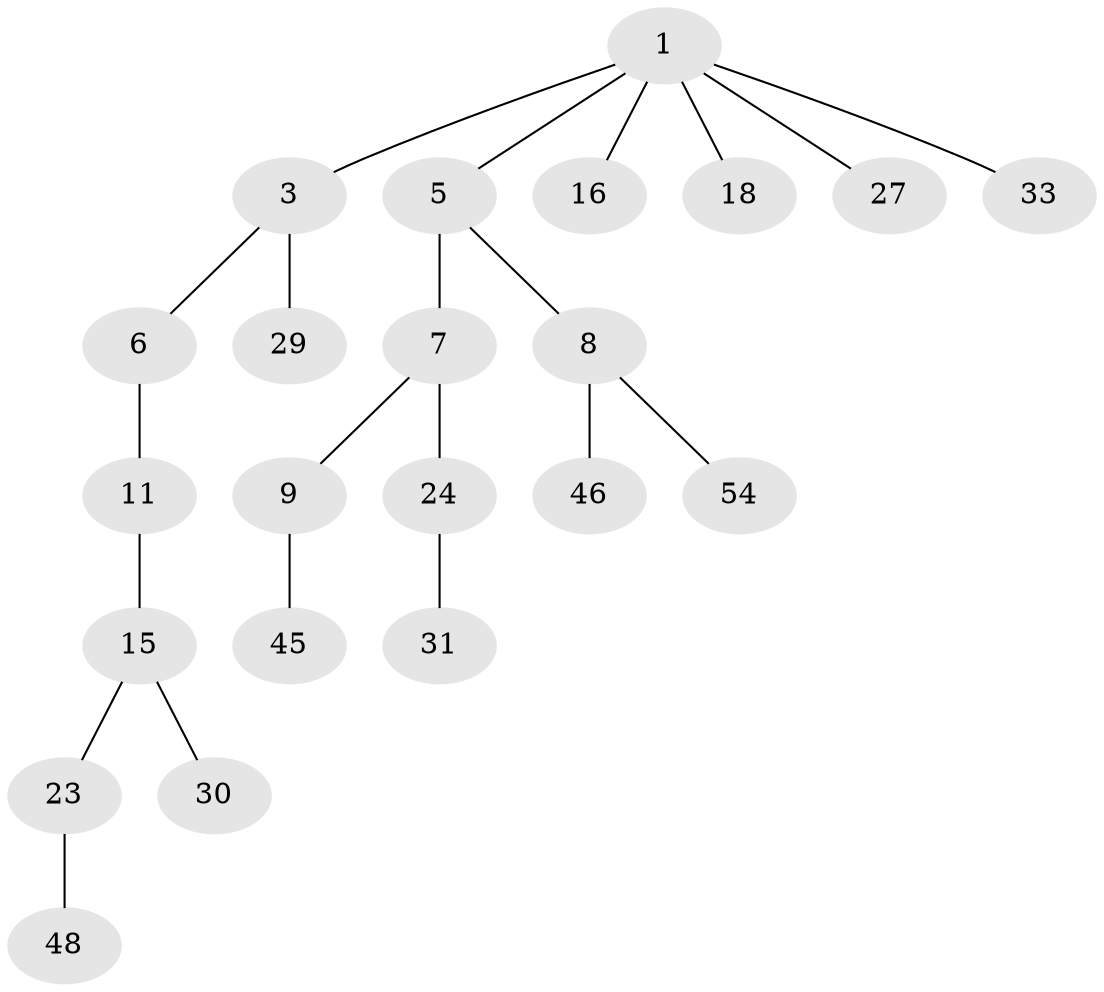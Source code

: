 // original degree distribution, {7: 0.01818181818181818, 1: 0.5636363636363636, 4: 0.05454545454545454, 6: 0.03636363636363636, 5: 0.01818181818181818, 3: 0.12727272727272726, 2: 0.18181818181818182}
// Generated by graph-tools (version 1.1) at 2025/19/03/04/25 18:19:21]
// undirected, 22 vertices, 21 edges
graph export_dot {
graph [start="1"]
  node [color=gray90,style=filled];
  1 [super="+2"];
  3 [super="+39+17+4"];
  5 [super="+28+12+10"];
  6 [super="+44+52+20"];
  7;
  8;
  9 [super="+13+14"];
  11;
  15 [super="+50+53+21"];
  16;
  18 [super="+43"];
  23;
  24 [super="+41"];
  27;
  29;
  30;
  31;
  33;
  45;
  46;
  48 [super="+49"];
  54;
  1 -- 3;
  1 -- 5;
  1 -- 16;
  1 -- 18;
  1 -- 27;
  1 -- 33;
  3 -- 29;
  3 -- 6;
  5 -- 7;
  5 -- 8;
  6 -- 11;
  7 -- 9;
  7 -- 24;
  8 -- 46;
  8 -- 54;
  9 -- 45;
  11 -- 15;
  15 -- 23;
  15 -- 30;
  23 -- 48;
  24 -- 31;
}
